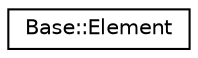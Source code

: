 digraph "Graphical Class Hierarchy"
{
  edge [fontname="Helvetica",fontsize="10",labelfontname="Helvetica",labelfontsize="10"];
  node [fontname="Helvetica",fontsize="10",shape=record];
  rankdir="LR";
  Node1 [label="Base::Element",height=0.2,width=0.4,color="black", fillcolor="white", style="filled",URL="$classBase_1_1Element.html"];
}
